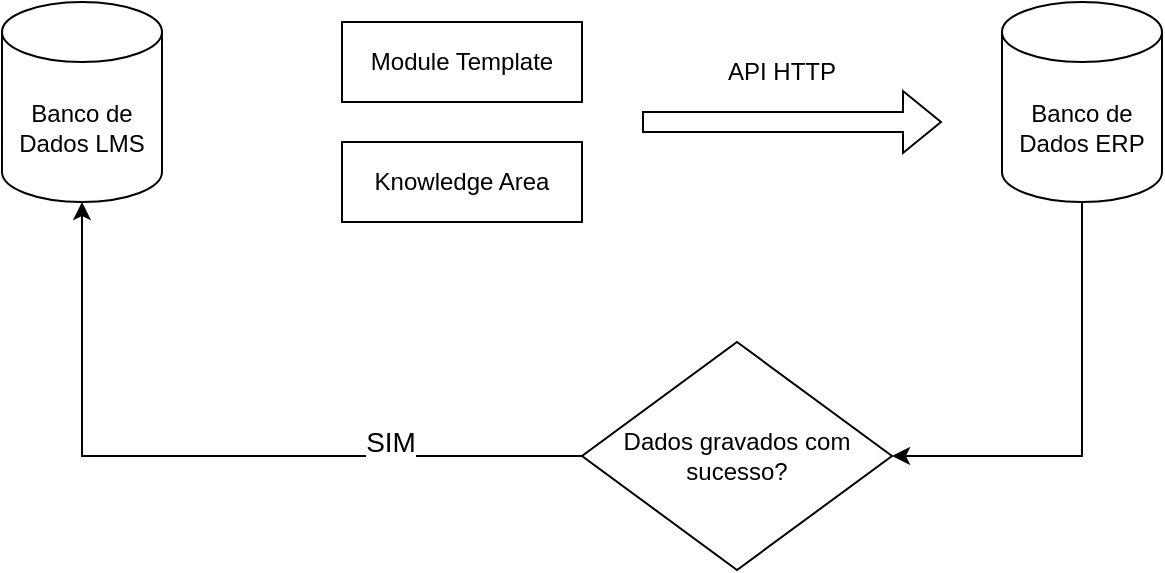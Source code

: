 <mxfile version="20.8.19" type="github">
  <diagram name="Página-1" id="9FyWoIxCL40asnHchtRT">
    <mxGraphModel dx="1195" dy="694" grid="1" gridSize="10" guides="1" tooltips="1" connect="1" arrows="1" fold="1" page="1" pageScale="1" pageWidth="1169" pageHeight="827" math="0" shadow="0">
      <root>
        <mxCell id="0" />
        <mxCell id="1" parent="0" />
        <mxCell id="LW2IUKUS3Hjdtbb20BIW-1" value="Knowledge Area" style="rounded=0;whiteSpace=wrap;html=1;" vertex="1" parent="1">
          <mxGeometry x="290" y="200" width="120" height="40" as="geometry" />
        </mxCell>
        <mxCell id="LW2IUKUS3Hjdtbb20BIW-2" value="Module Template" style="rounded=0;whiteSpace=wrap;html=1;" vertex="1" parent="1">
          <mxGeometry x="290" y="140" width="120" height="40" as="geometry" />
        </mxCell>
        <mxCell id="LW2IUKUS3Hjdtbb20BIW-3" value="" style="shape=flexArrow;endArrow=classic;html=1;rounded=0;" edge="1" parent="1">
          <mxGeometry width="50" height="50" relative="1" as="geometry">
            <mxPoint x="440" y="190" as="sourcePoint" />
            <mxPoint x="590" y="190" as="targetPoint" />
          </mxGeometry>
        </mxCell>
        <mxCell id="LW2IUKUS3Hjdtbb20BIW-4" value="Banco de Dados LMS" style="shape=cylinder3;whiteSpace=wrap;html=1;boundedLbl=1;backgroundOutline=1;size=15;" vertex="1" parent="1">
          <mxGeometry x="120" y="130" width="80" height="100" as="geometry" />
        </mxCell>
        <mxCell id="LW2IUKUS3Hjdtbb20BIW-12" style="edgeStyle=orthogonalEdgeStyle;rounded=0;orthogonalLoop=1;jettySize=auto;html=1;entryX=1;entryY=0.5;entryDx=0;entryDy=0;exitX=0.5;exitY=1;exitDx=0;exitDy=0;exitPerimeter=0;" edge="1" parent="1" source="LW2IUKUS3Hjdtbb20BIW-5" target="LW2IUKUS3Hjdtbb20BIW-10">
          <mxGeometry relative="1" as="geometry" />
        </mxCell>
        <mxCell id="LW2IUKUS3Hjdtbb20BIW-5" value="Banco de Dados ERP" style="shape=cylinder3;whiteSpace=wrap;html=1;boundedLbl=1;backgroundOutline=1;size=15;" vertex="1" parent="1">
          <mxGeometry x="620" y="130" width="80" height="100" as="geometry" />
        </mxCell>
        <mxCell id="LW2IUKUS3Hjdtbb20BIW-7" value="API HTTP" style="text;html=1;strokeColor=none;fillColor=none;align=center;verticalAlign=middle;whiteSpace=wrap;rounded=0;" vertex="1" parent="1">
          <mxGeometry x="450" y="150" width="120" height="30" as="geometry" />
        </mxCell>
        <mxCell id="LW2IUKUS3Hjdtbb20BIW-13" style="edgeStyle=orthogonalEdgeStyle;rounded=0;orthogonalLoop=1;jettySize=auto;html=1;entryX=0.5;entryY=1;entryDx=0;entryDy=0;entryPerimeter=0;" edge="1" parent="1" source="LW2IUKUS3Hjdtbb20BIW-10" target="LW2IUKUS3Hjdtbb20BIW-4">
          <mxGeometry relative="1" as="geometry" />
        </mxCell>
        <mxCell id="LW2IUKUS3Hjdtbb20BIW-14" value="SIM" style="edgeLabel;html=1;align=center;verticalAlign=middle;resizable=0;points=[];fontSize=14;" vertex="1" connectable="0" parent="LW2IUKUS3Hjdtbb20BIW-13">
          <mxGeometry x="-0.491" y="-1" relative="1" as="geometry">
            <mxPoint y="-6" as="offset" />
          </mxGeometry>
        </mxCell>
        <mxCell id="LW2IUKUS3Hjdtbb20BIW-10" value="Dados gravados com sucesso?" style="rhombus;whiteSpace=wrap;html=1;" vertex="1" parent="1">
          <mxGeometry x="410" y="300" width="155" height="114" as="geometry" />
        </mxCell>
      </root>
    </mxGraphModel>
  </diagram>
</mxfile>
